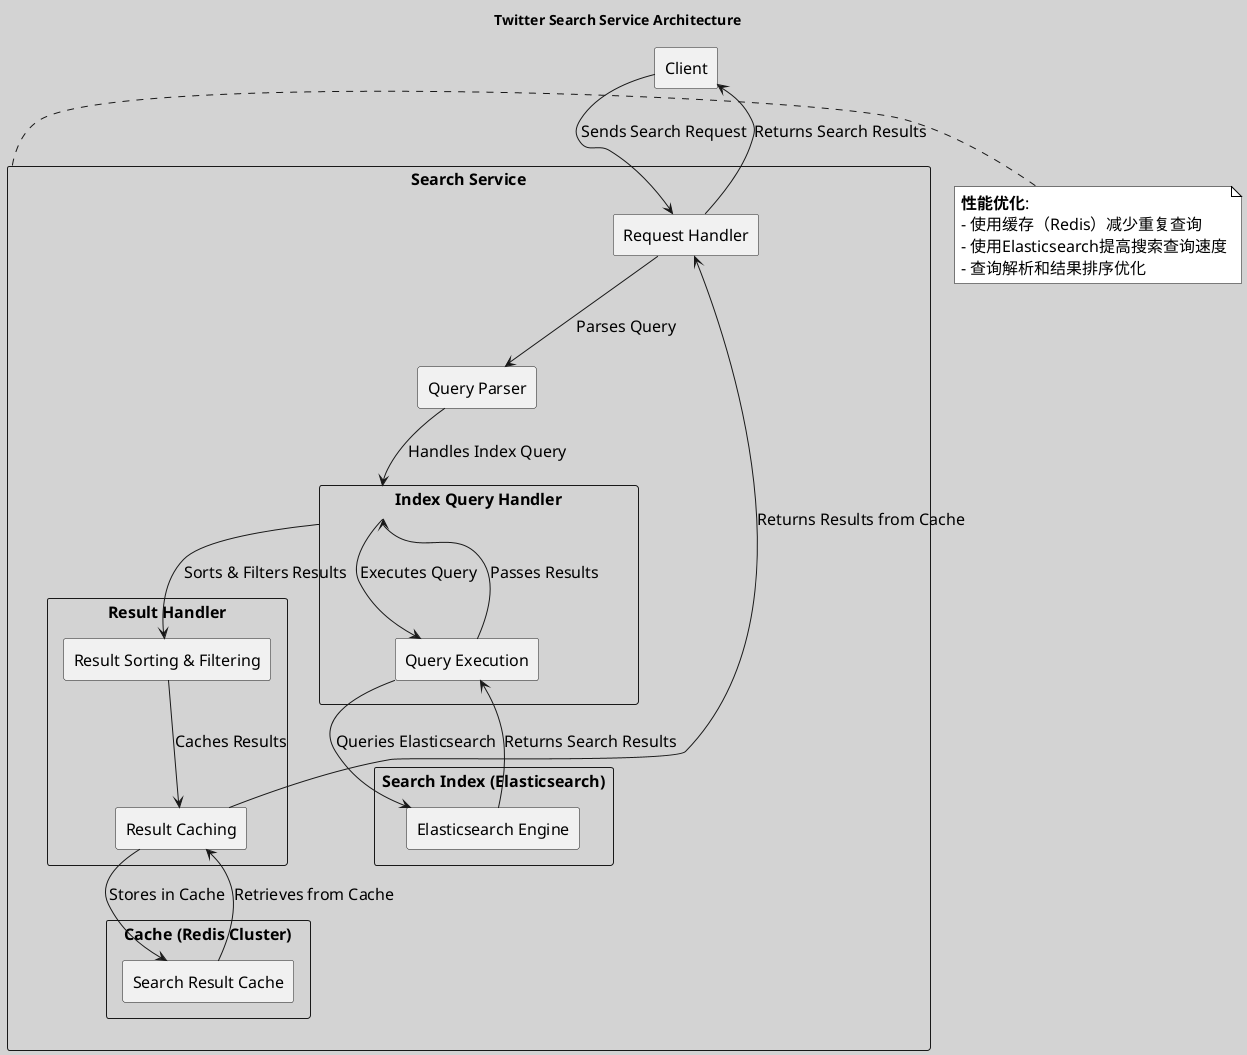 @startuml

skinparam backgroundColor #D3D3D3
skinparam defaultFontName "Arial"
skinparam defaultFontSize 16
skinparam note {
  BackgroundColor #FFFFFF
  BorderColor #000000
  FontSize 16
  FontName "Arial"
}

title Twitter Search Service Architecture

rectangle "Client" as Client

rectangle "Search Service" as Search {
    rectangle "Request Handler" as RH
    rectangle "Query Parser" as QP
    rectangle "Index Query Handler" as IQH {
        rectangle "Query Execution" as QE
    }
    rectangle "Result Handler" as RHdl {
        rectangle "Result Sorting & Filtering" as RSF
        rectangle "Result Caching" as RC
    }
    rectangle "Cache (Redis Cluster)" as Cache {
        rectangle "Search Result Cache" as SRC
    }
    rectangle "Search Index (Elasticsearch)" as Index {
        rectangle "Elasticsearch Engine" as ES
    }
}

Client -down-> RH : Sends Search Request
RH -down-> QP : Parses Query
QP -down-> IQH : Handles Index Query
IQH -down-> QE : Executes Query
QE -down-> ES : Queries Elasticsearch
ES -up-> QE : Returns Search Results
QE -up-> IQH : Passes Results
IQH -down-> RSF : Sorts & Filters Results
RSF -down-> RC : Caches Results
RC -down-> SRC : Stores in Cache
SRC -up-> RC : Retrieves from Cache
RC -up-> RH : Returns Results from Cache
RH -up-> Client : Returns Search Results

note right of Search
  **性能优化**:
  - 使用缓存（Redis）减少重复查询
  - 使用Elasticsearch提高搜索查询速度
  - 查询解析和结果排序优化
end note

@enduml
